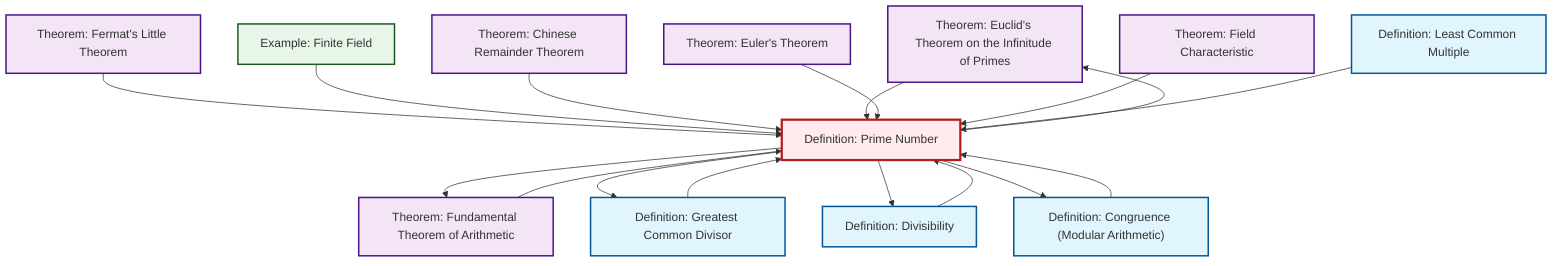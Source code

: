 graph TD
    classDef definition fill:#e1f5fe,stroke:#01579b,stroke-width:2px
    classDef theorem fill:#f3e5f5,stroke:#4a148c,stroke-width:2px
    classDef axiom fill:#fff3e0,stroke:#e65100,stroke-width:2px
    classDef example fill:#e8f5e9,stroke:#1b5e20,stroke-width:2px
    classDef current fill:#ffebee,stroke:#b71c1c,stroke-width:3px
    thm-euclid-infinitude-primes["Theorem: Euclid's Theorem on the Infinitude of Primes"]:::theorem
    def-lcm["Definition: Least Common Multiple"]:::definition
    thm-euler["Theorem: Euler's Theorem"]:::theorem
    def-prime["Definition: Prime Number"]:::definition
    thm-chinese-remainder["Theorem: Chinese Remainder Theorem"]:::theorem
    thm-fermat-little["Theorem: Fermat's Little Theorem"]:::theorem
    def-gcd["Definition: Greatest Common Divisor"]:::definition
    thm-field-characteristic["Theorem: Field Characteristic"]:::theorem
    thm-fundamental-arithmetic["Theorem: Fundamental Theorem of Arithmetic"]:::theorem
    ex-finite-field["Example: Finite Field"]:::example
    def-divisibility["Definition: Divisibility"]:::definition
    def-congruence["Definition: Congruence (Modular Arithmetic)"]:::definition
    def-divisibility --> def-prime
    thm-fermat-little --> def-prime
    thm-fundamental-arithmetic --> def-prime
    def-prime --> thm-fundamental-arithmetic
    def-gcd --> def-prime
    ex-finite-field --> def-prime
    thm-chinese-remainder --> def-prime
    thm-euclid-infinitude-primes --> def-prime
    def-prime --> def-gcd
    thm-euler --> def-prime
    thm-field-characteristic --> def-prime
    def-lcm --> def-prime
    def-congruence --> def-prime
    def-prime --> def-divisibility
    def-prime --> def-congruence
    def-prime --> thm-euclid-infinitude-primes
    class def-prime current